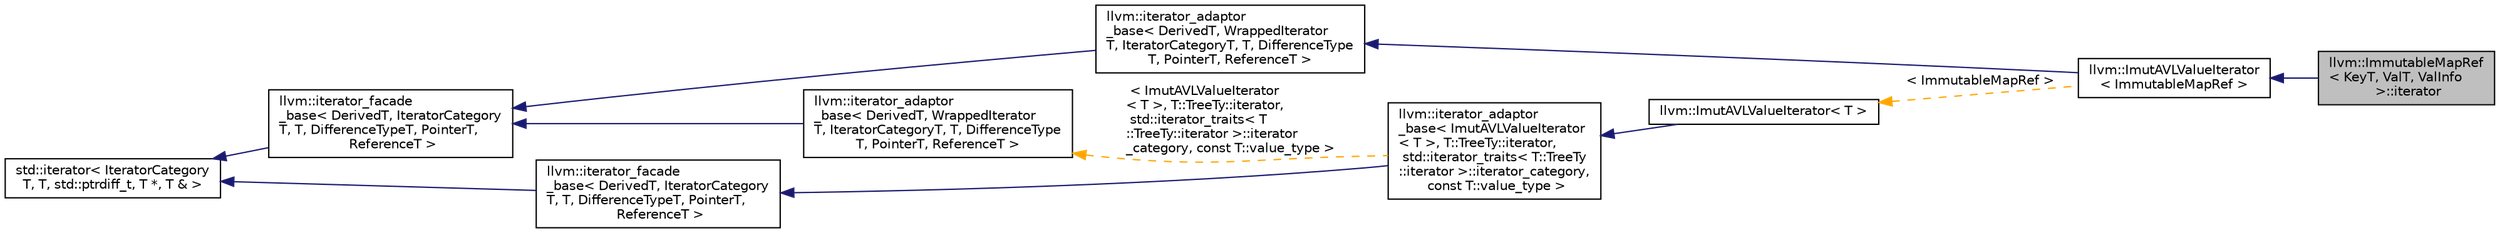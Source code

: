 digraph "llvm::ImmutableMapRef&lt; KeyT, ValT, ValInfo &gt;::iterator"
{
 // LATEX_PDF_SIZE
  bgcolor="transparent";
  edge [fontname="Helvetica",fontsize="10",labelfontname="Helvetica",labelfontsize="10"];
  node [fontname="Helvetica",fontsize="10",shape="box"];
  rankdir="LR";
  Node1 [label="llvm::ImmutableMapRef\l\< KeyT, ValT, ValInfo\l \>::iterator",height=0.2,width=0.4,color="black", fillcolor="grey75", style="filled", fontcolor="black",tooltip=" "];
  Node2 -> Node1 [dir="back",color="midnightblue",fontsize="10",style="solid",fontname="Helvetica"];
  Node2 [label="llvm::ImutAVLValueIterator\l\< ImmutableMapRef \>",height=0.2,width=0.4,color="black",URL="$structllvm_1_1ImutAVLValueIterator.html",tooltip=" "];
  Node3 -> Node2 [dir="back",color="midnightblue",fontsize="10",style="solid",fontname="Helvetica"];
  Node3 [label="llvm::iterator_adaptor\l_base\< DerivedT, WrappedIterator\lT, IteratorCategoryT, T, DifferenceType\lT, PointerT, ReferenceT \>",height=0.2,width=0.4,color="black",URL="$classllvm_1_1iterator__adaptor__base.html",tooltip="CRTP base class for adapting an iterator to a different type."];
  Node4 -> Node3 [dir="back",color="midnightblue",fontsize="10",style="solid",fontname="Helvetica"];
  Node4 [label="llvm::iterator_facade\l_base\< DerivedT, IteratorCategory\lT, T, DifferenceTypeT, PointerT,\l ReferenceT \>",height=0.2,width=0.4,color="black",URL="$classllvm_1_1iterator__facade__base.html",tooltip="CRTP base class which implements the entire standard iterator facade in terms of a minimal subset of ..."];
  Node5 -> Node4 [dir="back",color="midnightblue",fontsize="10",style="solid",fontname="Helvetica"];
  Node5 [label="std::iterator\< IteratorCategory\lT, T, std::ptrdiff_t, T *, T & \>",height=0.2,width=0.4,color="black",tooltip=" "];
  Node6 -> Node2 [dir="back",color="orange",fontsize="10",style="dashed",label=" \< ImmutableMapRef \>" ,fontname="Helvetica"];
  Node6 [label="llvm::ImutAVLValueIterator\< T \>",height=0.2,width=0.4,color="black",URL="$structllvm_1_1ImutAVLValueIterator.html",tooltip="Generic iterator that wraps a T::TreeTy::iterator and exposes iterator::getValue() on dereference."];
  Node7 -> Node6 [dir="back",color="midnightblue",fontsize="10",style="solid",fontname="Helvetica"];
  Node7 [label="llvm::iterator_adaptor\l_base\< ImutAVLValueIterator\l\< T \>, T::TreeTy::iterator,\l std::iterator_traits\< T::TreeTy\l::iterator \>::iterator_category,\l const T::value_type \>",height=0.2,width=0.4,color="black",URL="$classllvm_1_1iterator__adaptor__base.html",tooltip=" "];
  Node8 -> Node7 [dir="back",color="midnightblue",fontsize="10",style="solid",fontname="Helvetica"];
  Node8 [label="llvm::iterator_facade\l_base\< DerivedT, IteratorCategory\lT, T, DifferenceTypeT, PointerT,\l ReferenceT \>",height=0.2,width=0.4,color="black",URL="$classllvm_1_1iterator__facade__base.html",tooltip="CRTP base class which implements the entire standard iterator facade in terms of a minimal subset of ..."];
  Node5 -> Node8 [dir="back",color="midnightblue",fontsize="10",style="solid",fontname="Helvetica"];
  Node9 -> Node7 [dir="back",color="orange",fontsize="10",style="dashed",label=" \< ImutAVLValueIterator\l\< T \>, T::TreeTy::iterator,\l std::iterator_traits\< T\l::TreeTy::iterator \>::iterator\l_category, const T::value_type \>" ,fontname="Helvetica"];
  Node9 [label="llvm::iterator_adaptor\l_base\< DerivedT, WrappedIterator\lT, IteratorCategoryT, T, DifferenceType\lT, PointerT, ReferenceT \>",height=0.2,width=0.4,color="black",URL="$classllvm_1_1iterator__adaptor__base.html",tooltip="CRTP base class for adapting an iterator to a different type."];
  Node4 -> Node9 [dir="back",color="midnightblue",fontsize="10",style="solid",fontname="Helvetica"];
}
